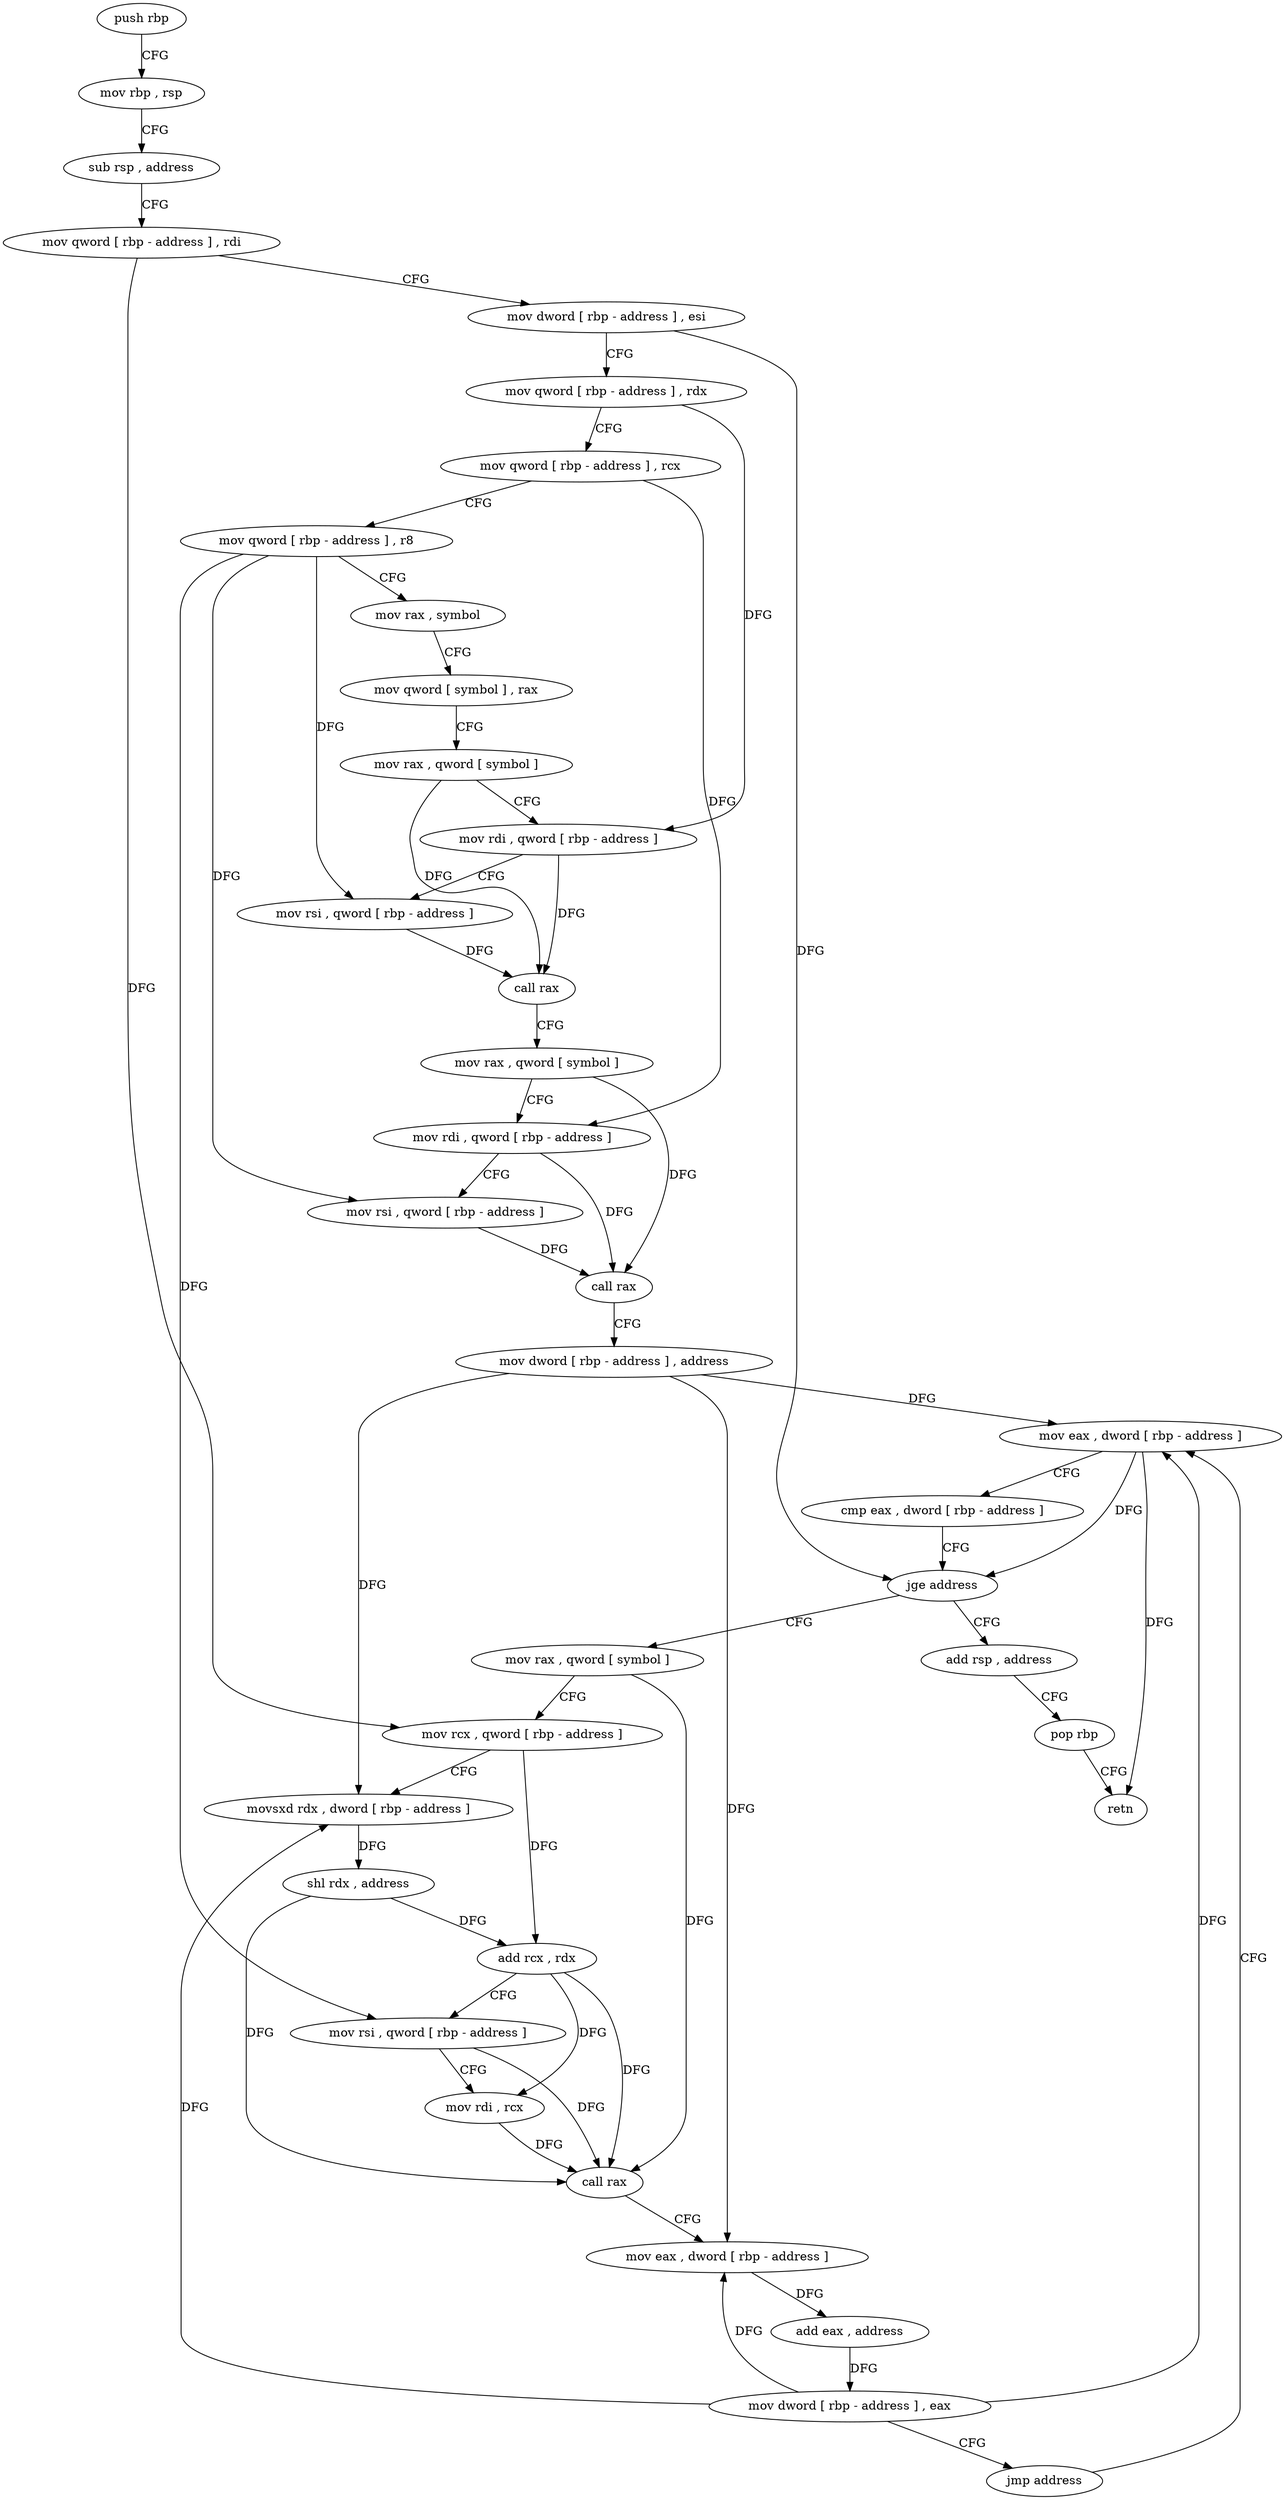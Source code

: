 digraph "func" {
"4239328" [label = "push rbp" ]
"4239329" [label = "mov rbp , rsp" ]
"4239332" [label = "sub rsp , address" ]
"4239336" [label = "mov qword [ rbp - address ] , rdi" ]
"4239340" [label = "mov dword [ rbp - address ] , esi" ]
"4239343" [label = "mov qword [ rbp - address ] , rdx" ]
"4239347" [label = "mov qword [ rbp - address ] , rcx" ]
"4239351" [label = "mov qword [ rbp - address ] , r8" ]
"4239355" [label = "mov rax , symbol" ]
"4239365" [label = "mov qword [ symbol ] , rax" ]
"4239373" [label = "mov rax , qword [ symbol ]" ]
"4239381" [label = "mov rdi , qword [ rbp - address ]" ]
"4239385" [label = "mov rsi , qword [ rbp - address ]" ]
"4239389" [label = "call rax" ]
"4239391" [label = "mov rax , qword [ symbol ]" ]
"4239399" [label = "mov rdi , qword [ rbp - address ]" ]
"4239403" [label = "mov rsi , qword [ rbp - address ]" ]
"4239407" [label = "call rax" ]
"4239409" [label = "mov dword [ rbp - address ] , address" ]
"4239416" [label = "mov eax , dword [ rbp - address ]" ]
"4239474" [label = "add rsp , address" ]
"4239478" [label = "pop rbp" ]
"4239479" [label = "retn" ]
"4239428" [label = "mov rax , qword [ symbol ]" ]
"4239436" [label = "mov rcx , qword [ rbp - address ]" ]
"4239440" [label = "movsxd rdx , dword [ rbp - address ]" ]
"4239444" [label = "shl rdx , address" ]
"4239448" [label = "add rcx , rdx" ]
"4239451" [label = "mov rsi , qword [ rbp - address ]" ]
"4239455" [label = "mov rdi , rcx" ]
"4239458" [label = "call rax" ]
"4239460" [label = "mov eax , dword [ rbp - address ]" ]
"4239463" [label = "add eax , address" ]
"4239466" [label = "mov dword [ rbp - address ] , eax" ]
"4239469" [label = "jmp address" ]
"4239419" [label = "cmp eax , dword [ rbp - address ]" ]
"4239422" [label = "jge address" ]
"4239328" -> "4239329" [ label = "CFG" ]
"4239329" -> "4239332" [ label = "CFG" ]
"4239332" -> "4239336" [ label = "CFG" ]
"4239336" -> "4239340" [ label = "CFG" ]
"4239336" -> "4239436" [ label = "DFG" ]
"4239340" -> "4239343" [ label = "CFG" ]
"4239340" -> "4239422" [ label = "DFG" ]
"4239343" -> "4239347" [ label = "CFG" ]
"4239343" -> "4239381" [ label = "DFG" ]
"4239347" -> "4239351" [ label = "CFG" ]
"4239347" -> "4239399" [ label = "DFG" ]
"4239351" -> "4239355" [ label = "CFG" ]
"4239351" -> "4239385" [ label = "DFG" ]
"4239351" -> "4239403" [ label = "DFG" ]
"4239351" -> "4239451" [ label = "DFG" ]
"4239355" -> "4239365" [ label = "CFG" ]
"4239365" -> "4239373" [ label = "CFG" ]
"4239373" -> "4239381" [ label = "CFG" ]
"4239373" -> "4239389" [ label = "DFG" ]
"4239381" -> "4239385" [ label = "CFG" ]
"4239381" -> "4239389" [ label = "DFG" ]
"4239385" -> "4239389" [ label = "DFG" ]
"4239389" -> "4239391" [ label = "CFG" ]
"4239391" -> "4239399" [ label = "CFG" ]
"4239391" -> "4239407" [ label = "DFG" ]
"4239399" -> "4239403" [ label = "CFG" ]
"4239399" -> "4239407" [ label = "DFG" ]
"4239403" -> "4239407" [ label = "DFG" ]
"4239407" -> "4239409" [ label = "CFG" ]
"4239409" -> "4239416" [ label = "DFG" ]
"4239409" -> "4239440" [ label = "DFG" ]
"4239409" -> "4239460" [ label = "DFG" ]
"4239416" -> "4239419" [ label = "CFG" ]
"4239416" -> "4239422" [ label = "DFG" ]
"4239416" -> "4239479" [ label = "DFG" ]
"4239474" -> "4239478" [ label = "CFG" ]
"4239478" -> "4239479" [ label = "CFG" ]
"4239428" -> "4239436" [ label = "CFG" ]
"4239428" -> "4239458" [ label = "DFG" ]
"4239436" -> "4239440" [ label = "CFG" ]
"4239436" -> "4239448" [ label = "DFG" ]
"4239440" -> "4239444" [ label = "DFG" ]
"4239444" -> "4239448" [ label = "DFG" ]
"4239444" -> "4239458" [ label = "DFG" ]
"4239448" -> "4239451" [ label = "CFG" ]
"4239448" -> "4239455" [ label = "DFG" ]
"4239448" -> "4239458" [ label = "DFG" ]
"4239451" -> "4239455" [ label = "CFG" ]
"4239451" -> "4239458" [ label = "DFG" ]
"4239455" -> "4239458" [ label = "DFG" ]
"4239458" -> "4239460" [ label = "CFG" ]
"4239460" -> "4239463" [ label = "DFG" ]
"4239463" -> "4239466" [ label = "DFG" ]
"4239466" -> "4239469" [ label = "CFG" ]
"4239466" -> "4239416" [ label = "DFG" ]
"4239466" -> "4239440" [ label = "DFG" ]
"4239466" -> "4239460" [ label = "DFG" ]
"4239469" -> "4239416" [ label = "CFG" ]
"4239419" -> "4239422" [ label = "CFG" ]
"4239422" -> "4239474" [ label = "CFG" ]
"4239422" -> "4239428" [ label = "CFG" ]
}
